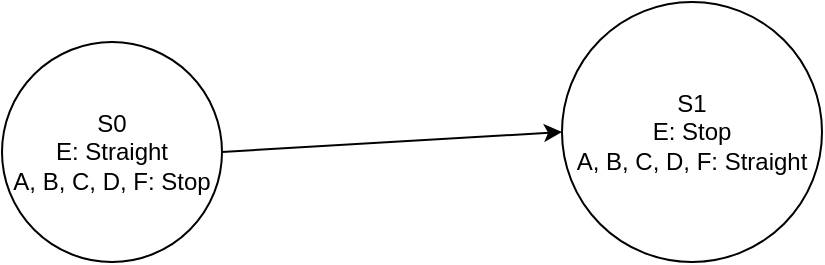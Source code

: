 <mxfile>
    <diagram id="0nVplxTJlUQ_MmKViWDx" name="Page-1">
        <mxGraphModel dx="746" dy="507" grid="1" gridSize="10" guides="1" tooltips="1" connect="1" arrows="1" fold="1" page="1" pageScale="1" pageWidth="850" pageHeight="1100" math="0" shadow="0">
            <root>
                <mxCell id="0"/>
                <mxCell id="1" parent="0"/>
                <mxCell id="4" style="edgeStyle=none;html=1;exitX=1;exitY=0.5;exitDx=0;exitDy=0;entryX=0;entryY=0.5;entryDx=0;entryDy=0;" edge="1" parent="1" source="2" target="3">
                    <mxGeometry relative="1" as="geometry"/>
                </mxCell>
                <mxCell id="2" value="S0&lt;br&gt;E: Straight&lt;br&gt;A, B, C, D, F: Stop" style="ellipse;whiteSpace=wrap;html=1;aspect=fixed;" vertex="1" parent="1">
                    <mxGeometry x="110" y="90" width="110" height="110" as="geometry"/>
                </mxCell>
                <mxCell id="3" value="S1&lt;br&gt;E: Stop&lt;br&gt;A, B, C, D, F: Straight" style="ellipse;whiteSpace=wrap;html=1;aspect=fixed;" vertex="1" parent="1">
                    <mxGeometry x="390" y="70" width="130" height="130" as="geometry"/>
                </mxCell>
            </root>
        </mxGraphModel>
    </diagram>
</mxfile>